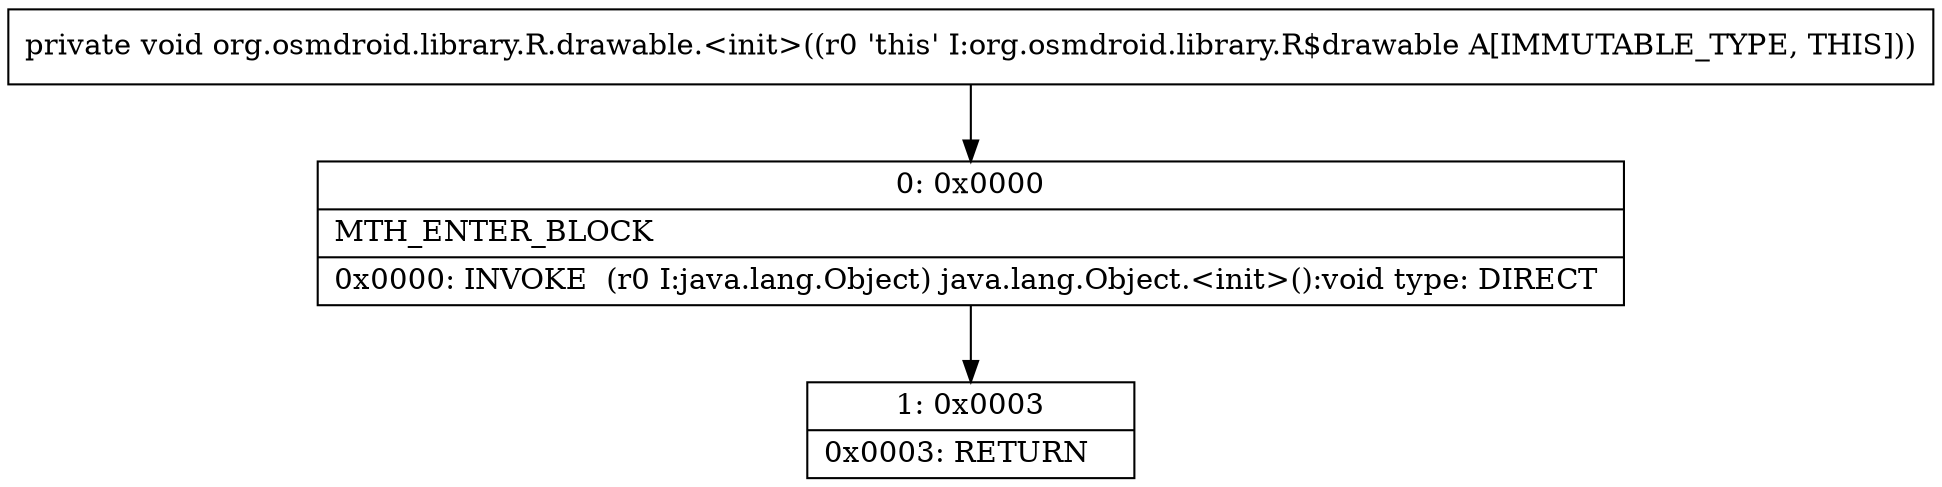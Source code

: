 digraph "CFG fororg.osmdroid.library.R.drawable.\<init\>()V" {
Node_0 [shape=record,label="{0\:\ 0x0000|MTH_ENTER_BLOCK\l|0x0000: INVOKE  (r0 I:java.lang.Object) java.lang.Object.\<init\>():void type: DIRECT \l}"];
Node_1 [shape=record,label="{1\:\ 0x0003|0x0003: RETURN   \l}"];
MethodNode[shape=record,label="{private void org.osmdroid.library.R.drawable.\<init\>((r0 'this' I:org.osmdroid.library.R$drawable A[IMMUTABLE_TYPE, THIS])) }"];
MethodNode -> Node_0;
Node_0 -> Node_1;
}


